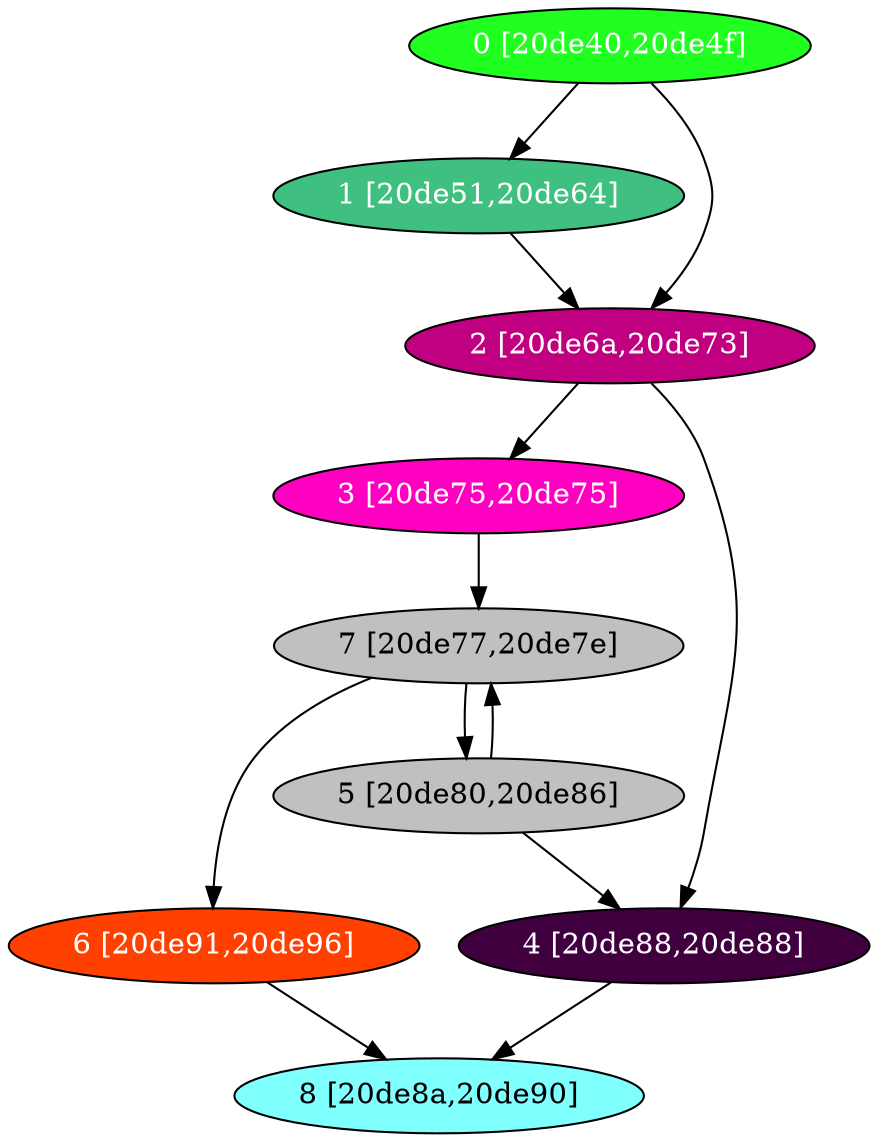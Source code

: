 diGraph libnss3{
	libnss3_0  [style=filled fillcolor="#20FF20" fontcolor="#ffffff" shape=oval label="0 [20de40,20de4f]"]
	libnss3_1  [style=filled fillcolor="#40C080" fontcolor="#ffffff" shape=oval label="1 [20de51,20de64]"]
	libnss3_2  [style=filled fillcolor="#C00080" fontcolor="#ffffff" shape=oval label="2 [20de6a,20de73]"]
	libnss3_3  [style=filled fillcolor="#FF00C0" fontcolor="#ffffff" shape=oval label="3 [20de75,20de75]"]
	libnss3_4  [style=filled fillcolor="#400040" fontcolor="#ffffff" shape=oval label="4 [20de88,20de88]"]
	libnss3_5  [style=filled fillcolor="#C0C0C0" fontcolor="#000000" shape=oval label="5 [20de80,20de86]"]
	libnss3_6  [style=filled fillcolor="#FF4000" fontcolor="#ffffff" shape=oval label="6 [20de91,20de96]"]
	libnss3_7  [style=filled fillcolor="#C0C0C0" fontcolor="#000000" shape=oval label="7 [20de77,20de7e]"]
	libnss3_8  [style=filled fillcolor="#80FFFF" fontcolor="#000000" shape=oval label="8 [20de8a,20de90]"]

	libnss3_0 -> libnss3_1
	libnss3_0 -> libnss3_2
	libnss3_1 -> libnss3_2
	libnss3_2 -> libnss3_3
	libnss3_2 -> libnss3_4
	libnss3_3 -> libnss3_7
	libnss3_4 -> libnss3_8
	libnss3_5 -> libnss3_4
	libnss3_5 -> libnss3_7
	libnss3_6 -> libnss3_8
	libnss3_7 -> libnss3_5
	libnss3_7 -> libnss3_6
}